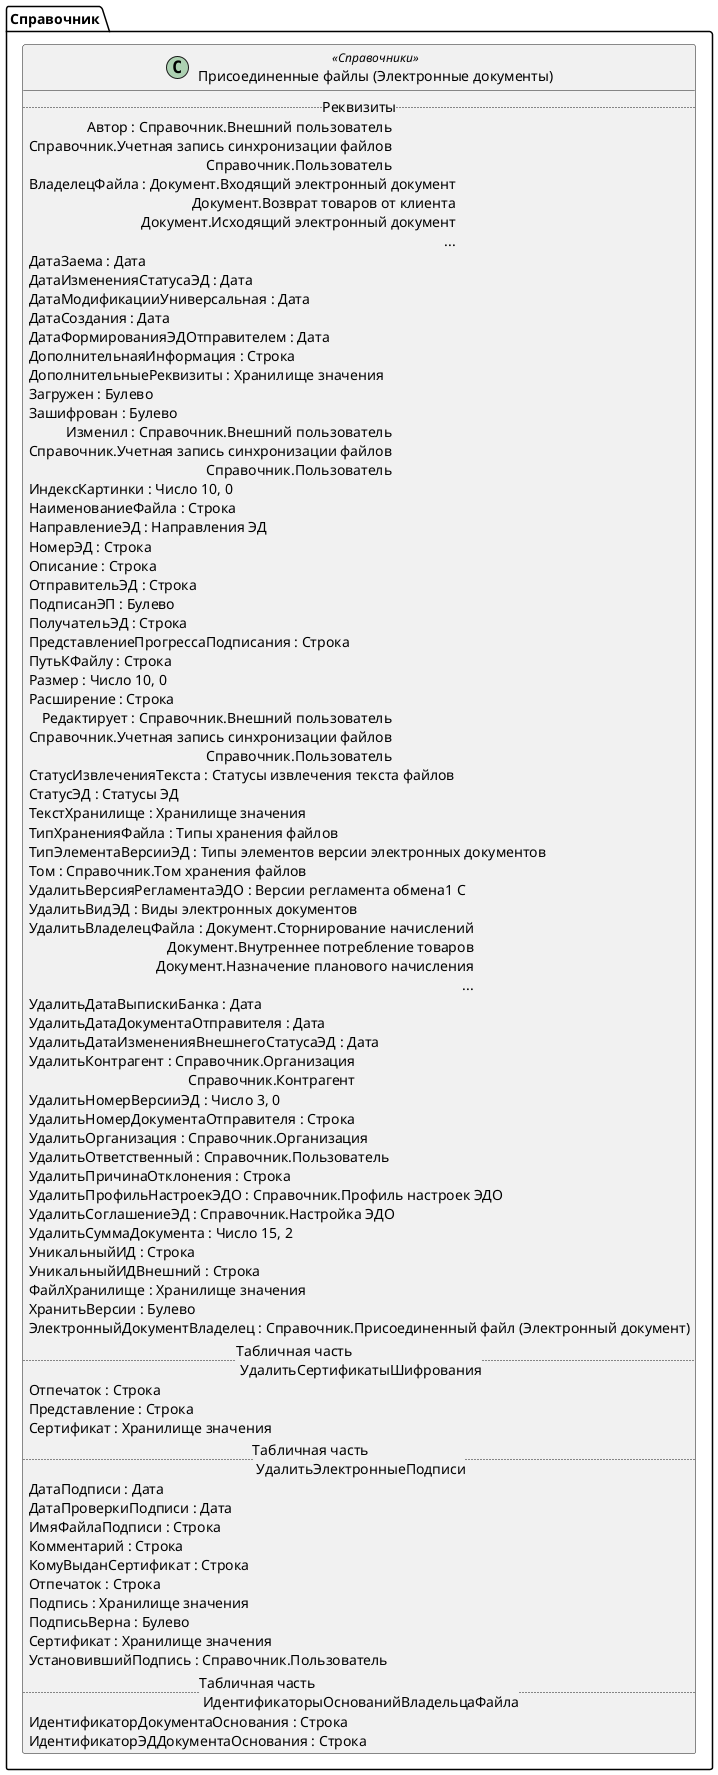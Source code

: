 ﻿@startuml ЭДПрисоединенныеФайлы
'!include templates.wsd
'..\include templates.wsd
class Справочник.ЭДПрисоединенныеФайлы as "Присоединенные файлы (Электронные документы)" <<Справочники>>
{
..Реквизиты..
Автор : Справочник.Внешний пользователь\rСправочник.Учетная запись синхронизации файлов\rСправочник.Пользователь
ВладелецФайла : Документ.Входящий электронный документ\rДокумент.Возврат товаров от клиента\rДокумент.Исходящий электронный документ\r...
ДатаЗаема : Дата
ДатаИзмененияСтатусаЭД : Дата
ДатаМодификацииУниверсальная : Дата
ДатаСоздания : Дата
ДатаФормированияЭДОтправителем : Дата
ДополнительнаяИнформация : Строка
ДополнительныеРеквизиты : Хранилище значения
Загружен : Булево
Зашифрован : Булево
Изменил : Справочник.Внешний пользователь\rСправочник.Учетная запись синхронизации файлов\rСправочник.Пользователь
ИндексКартинки : Число 10, 0
НаименованиеФайла : Строка
НаправлениеЭД : Направления ЭД
НомерЭД : Строка
Описание : Строка
ОтправительЭД : Строка
ПодписанЭП : Булево
ПолучательЭД : Строка
ПредставлениеПрогрессаПодписания : Строка
ПутьКФайлу : Строка
Размер : Число 10, 0
Расширение : Строка
Редактирует : Справочник.Внешний пользователь\rСправочник.Учетная запись синхронизации файлов\rСправочник.Пользователь
СтатусИзвлеченияТекста : Статусы извлечения текста файлов
СтатусЭД : Статусы ЭД
ТекстХранилище : Хранилище значения
ТипХраненияФайла : Типы хранения файлов
ТипЭлементаВерсииЭД : Типы элементов версии электронных документов
Том : Справочник.Том хранения файлов
УдалитьВерсияРегламентаЭДО : Версии регламента обмена1 С
УдалитьВидЭД : Виды электронных документов
УдалитьВладелецФайла : Документ.Сторнирование начислений\rДокумент.Внутреннее потребление товаров\rДокумент.Назначение планового начисления\r...
УдалитьДатаВыпискиБанка : Дата
УдалитьДатаДокументаОтправителя : Дата
УдалитьДатаИзмененияВнешнегоСтатусаЭД : Дата
УдалитьКонтрагент : Справочник.Организация\rСправочник.Контрагент
УдалитьНомерВерсииЭД : Число 3, 0
УдалитьНомерДокументаОтправителя : Строка
УдалитьОрганизация : Справочник.Организация
УдалитьОтветственный : Справочник.Пользователь
УдалитьПричинаОтклонения : Строка
УдалитьПрофильНастроекЭДО : Справочник.Профиль настроек ЭДО
УдалитьСоглашениеЭД : Справочник.Настройка ЭДО
УдалитьСуммаДокумента : Число 15, 2
УникальныйИД : Строка
УникальныйИДВнешний : Строка
ФайлХранилище : Хранилище значения
ХранитьВерсии : Булево
ЭлектронныйДокументВладелец : Справочник.Присоединенный файл (Электронный документ)
..Табличная часть \n УдалитьСертификатыШифрования..
Отпечаток : Строка
Представление : Строка
Сертификат : Хранилище значения
..Табличная часть \n УдалитьЭлектронныеПодписи..
ДатаПодписи : Дата
ДатаПроверкиПодписи : Дата
ИмяФайлаПодписи : Строка
Комментарий : Строка
КомуВыданСертификат : Строка
Отпечаток : Строка
Подпись : Хранилище значения
ПодписьВерна : Булево
Сертификат : Хранилище значения
УстановившийПодпись : Справочник.Пользователь
..Табличная часть \n ИдентификаторыОснованийВладельцаФайла..
ИдентификаторДокументаОснования : Строка
ИдентификаторЭДДокументаОснования : Строка
}
@enduml
